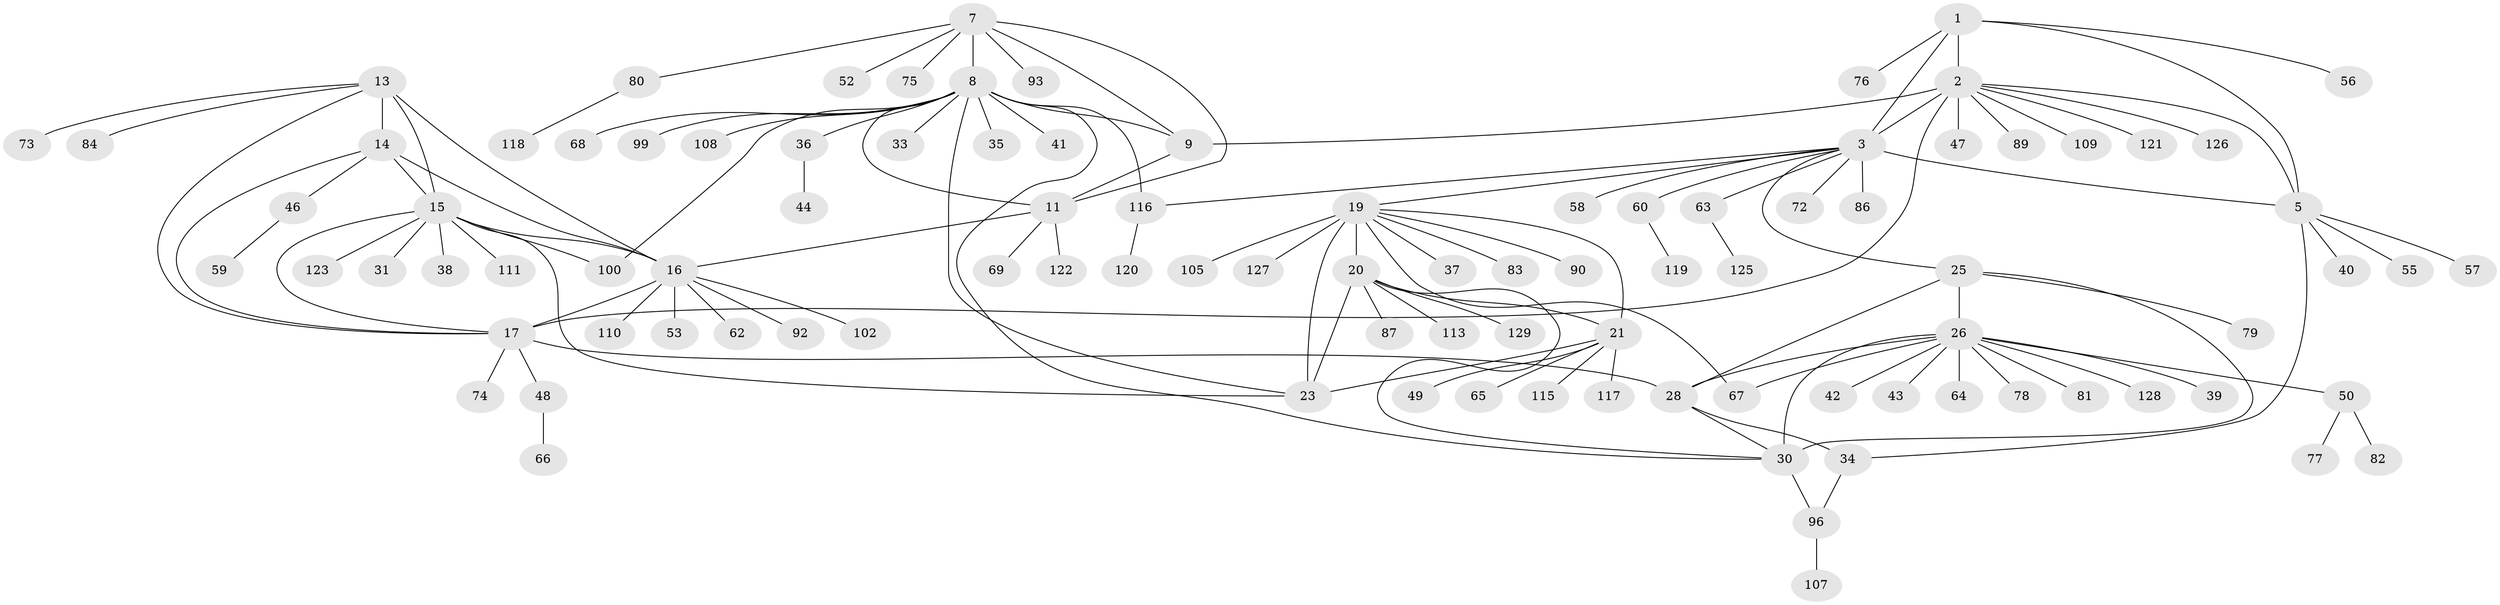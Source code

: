 // original degree distribution, {8: 0.03875968992248062, 10: 0.023255813953488372, 11: 0.023255813953488372, 7: 0.046511627906976744, 9: 0.06201550387596899, 12: 0.007751937984496124, 5: 0.015503875968992248, 6: 0.015503875968992248, 1: 0.5891472868217055, 3: 0.03875968992248062, 2: 0.13953488372093023}
// Generated by graph-tools (version 1.1) at 2025/42/03/06/25 10:42:10]
// undirected, 99 vertices, 127 edges
graph export_dot {
graph [start="1"]
  node [color=gray90,style=filled];
  1 [super="+124"];
  2 [super="+4"];
  3 [super="+6"];
  5;
  7 [super="+12"];
  8 [super="+10"];
  9 [super="+98"];
  11 [super="+91"];
  13 [super="+32"];
  14 [super="+104"];
  15 [super="+97"];
  16 [super="+18"];
  17 [super="+94"];
  19 [super="+22"];
  20 [super="+112"];
  21 [super="+71"];
  23 [super="+24"];
  25 [super="+29"];
  26 [super="+27"];
  28 [super="+45"];
  30 [super="+103"];
  31;
  33;
  34;
  35;
  36 [super="+61"];
  37 [super="+88"];
  38;
  39;
  40 [super="+51"];
  41;
  42;
  43 [super="+106"];
  44 [super="+54"];
  46;
  47;
  48;
  49;
  50;
  52 [super="+70"];
  53;
  55;
  56;
  57;
  58;
  59 [super="+95"];
  60;
  62;
  63;
  64;
  65;
  66;
  67;
  68 [super="+114"];
  69;
  72;
  73;
  74;
  75;
  76;
  77 [super="+85"];
  78;
  79;
  80;
  81;
  82;
  83;
  84;
  86;
  87 [super="+101"];
  89;
  90;
  92;
  93;
  96;
  99;
  100;
  102;
  105;
  107;
  108;
  109;
  110;
  111;
  113;
  115;
  116;
  117;
  118;
  119;
  120;
  121;
  122;
  123;
  125;
  126;
  127;
  128;
  129;
  1 -- 2 [weight=2];
  1 -- 3 [weight=2];
  1 -- 5;
  1 -- 56;
  1 -- 76;
  2 -- 3 [weight=4];
  2 -- 5 [weight=2];
  2 -- 17;
  2 -- 47;
  2 -- 109;
  2 -- 121;
  2 -- 126;
  2 -- 89;
  2 -- 9;
  3 -- 5 [weight=2];
  3 -- 25;
  3 -- 58;
  3 -- 60;
  3 -- 72;
  3 -- 86;
  3 -- 116;
  3 -- 63;
  3 -- 19;
  5 -- 34;
  5 -- 40;
  5 -- 55;
  5 -- 57;
  7 -- 8 [weight=4];
  7 -- 9 [weight=2];
  7 -- 11 [weight=2];
  7 -- 52;
  7 -- 75;
  7 -- 80;
  7 -- 93;
  8 -- 9 [weight=2];
  8 -- 11 [weight=2];
  8 -- 30;
  8 -- 100;
  8 -- 108;
  8 -- 116;
  8 -- 33;
  8 -- 35;
  8 -- 36;
  8 -- 68;
  8 -- 99;
  8 -- 41;
  8 -- 23;
  9 -- 11;
  11 -- 69;
  11 -- 122;
  11 -- 16;
  13 -- 14;
  13 -- 15;
  13 -- 16 [weight=2];
  13 -- 17;
  13 -- 73;
  13 -- 84;
  14 -- 15;
  14 -- 16 [weight=2];
  14 -- 17;
  14 -- 46;
  15 -- 16 [weight=2];
  15 -- 17;
  15 -- 31;
  15 -- 38;
  15 -- 100;
  15 -- 111;
  15 -- 123;
  15 -- 23;
  16 -- 17 [weight=2];
  16 -- 53;
  16 -- 92;
  16 -- 102;
  16 -- 110;
  16 -- 62;
  17 -- 28;
  17 -- 48;
  17 -- 74;
  19 -- 20 [weight=2];
  19 -- 21 [weight=2];
  19 -- 23 [weight=4];
  19 -- 37;
  19 -- 90;
  19 -- 105;
  19 -- 127;
  19 -- 83;
  19 -- 67;
  20 -- 21;
  20 -- 23 [weight=2];
  20 -- 30;
  20 -- 87;
  20 -- 113;
  20 -- 129;
  21 -- 23 [weight=2];
  21 -- 49;
  21 -- 65;
  21 -- 115;
  21 -- 117;
  25 -- 26 [weight=4];
  25 -- 28 [weight=2];
  25 -- 30 [weight=2];
  25 -- 79;
  26 -- 28 [weight=2];
  26 -- 30 [weight=2];
  26 -- 42;
  26 -- 64;
  26 -- 67;
  26 -- 128;
  26 -- 39;
  26 -- 43;
  26 -- 78;
  26 -- 81;
  26 -- 50;
  28 -- 30;
  28 -- 34;
  30 -- 96;
  34 -- 96;
  36 -- 44;
  46 -- 59;
  48 -- 66;
  50 -- 77;
  50 -- 82;
  60 -- 119;
  63 -- 125;
  80 -- 118;
  96 -- 107;
  116 -- 120;
}
